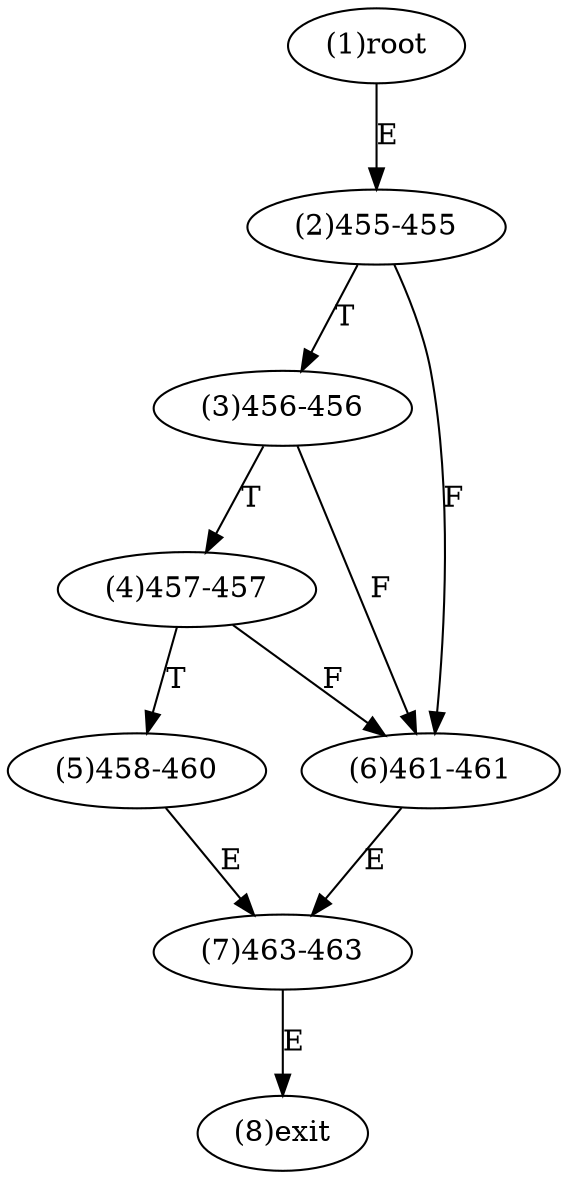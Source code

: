 digraph "" { 
1[ label="(1)root"];
2[ label="(2)455-455"];
3[ label="(3)456-456"];
4[ label="(4)457-457"];
5[ label="(5)458-460"];
6[ label="(6)461-461"];
7[ label="(7)463-463"];
8[ label="(8)exit"];
1->2[ label="E"];
2->6[ label="F"];
2->3[ label="T"];
3->6[ label="F"];
3->4[ label="T"];
4->6[ label="F"];
4->5[ label="T"];
5->7[ label="E"];
6->7[ label="E"];
7->8[ label="E"];
}